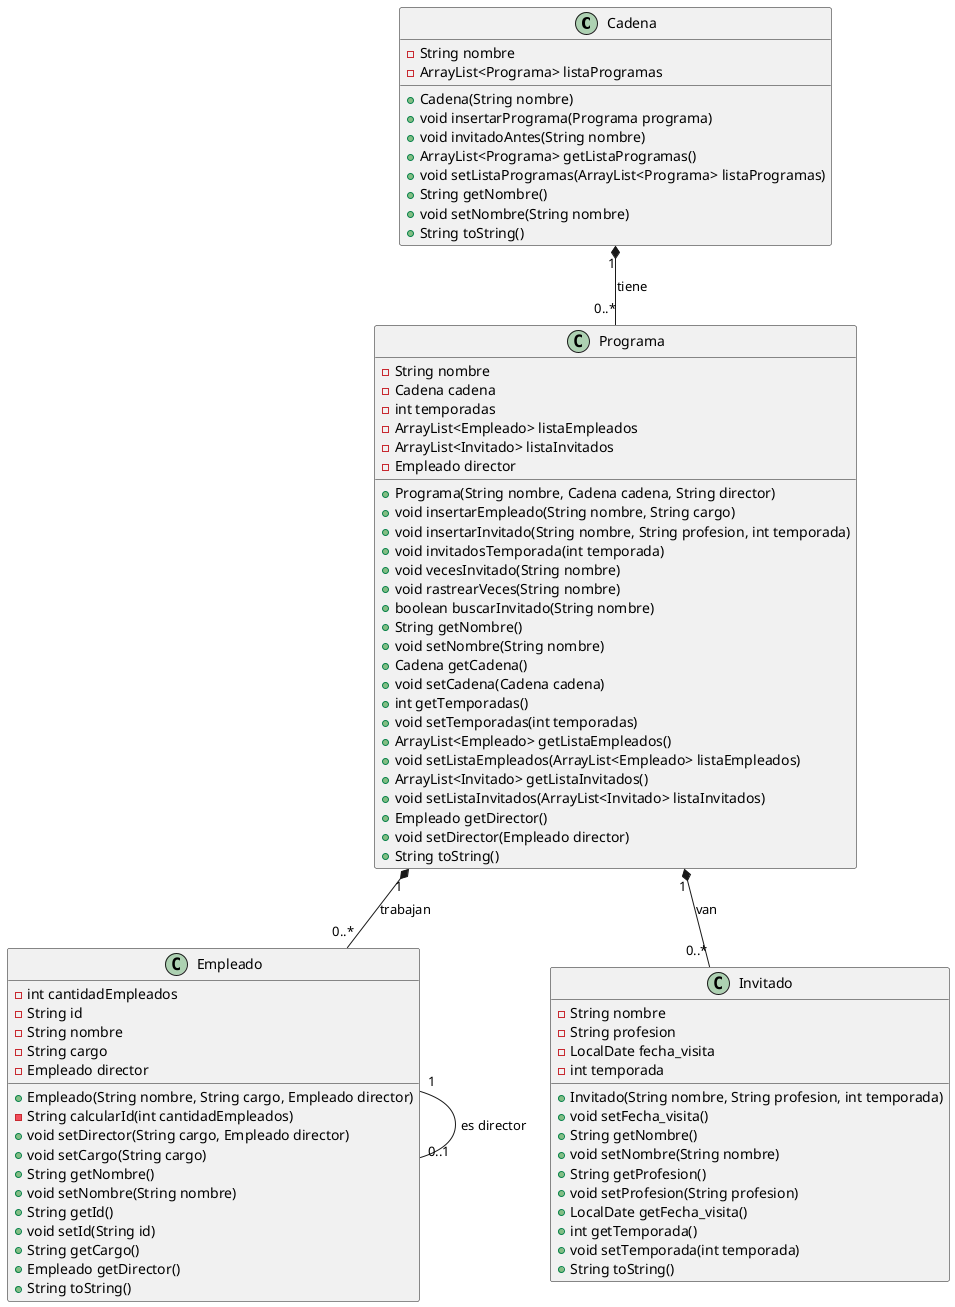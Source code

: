 @startuml

class Cadena {
    - String nombre
    - ArrayList<Programa> listaProgramas
    + Cadena(String nombre)
    + void insertarPrograma(Programa programa)
    + void invitadoAntes(String nombre)
    + ArrayList<Programa> getListaProgramas()
    + void setListaProgramas(ArrayList<Programa> listaProgramas)
    + String getNombre()
    + void setNombre(String nombre)
    + String toString()
}

class Programa {
    - String nombre
    - Cadena cadena
    - int temporadas
    - ArrayList<Empleado> listaEmpleados
    - ArrayList<Invitado> listaInvitados
    - Empleado director
    + Programa(String nombre, Cadena cadena, String director)
    + void insertarEmpleado(String nombre, String cargo)
    + void insertarInvitado(String nombre, String profesion, int temporada)
    + void invitadosTemporada(int temporada)
    + void vecesInvitado(String nombre)
    + void rastrearVeces(String nombre)
    + boolean buscarInvitado(String nombre)
    + String getNombre()
    + void setNombre(String nombre)
    + Cadena getCadena()
    + void setCadena(Cadena cadena)
    + int getTemporadas()
    + void setTemporadas(int temporadas)
    + ArrayList<Empleado> getListaEmpleados()
    + void setListaEmpleados(ArrayList<Empleado> listaEmpleados)
    + ArrayList<Invitado> getListaInvitados()
    + void setListaInvitados(ArrayList<Invitado> listaInvitados)
    + Empleado getDirector()
    + void setDirector(Empleado director)
    + String toString()
}

class Empleado {
    - int cantidadEmpleados
    - String id
    - String nombre
    - String cargo
    - Empleado director
    + Empleado(String nombre, String cargo, Empleado director)
    - String calcularId(int cantidadEmpleados)
    + void setDirector(String cargo, Empleado director)
    + void setCargo(String cargo)
    + String getNombre()
    + void setNombre(String nombre)
    + String getId()
    + void setId(String id)
    + String getCargo()
    + Empleado getDirector()
    + String toString()
}

class Invitado {
    - String nombre
    - String profesion
    - LocalDate fecha_visita
    - int temporada
    + Invitado(String nombre, String profesion, int temporada)
    + void setFecha_visita()
    + String getNombre()
    + void setNombre(String nombre)
    + String getProfesion()
    + void setProfesion(String profesion)
    + LocalDate getFecha_visita()
    + int getTemporada()
    + void setTemporada(int temporada)
    + String toString()
}

Cadena "1" *-- "0..*" Programa : tiene
Programa "1" *-- "0..*" Empleado : trabajan
Programa "1" *-- "0..*" Invitado : van
Empleado "1" -- "0..1" Empleado : es director

@enduml